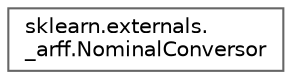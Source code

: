 digraph "Graphical Class Hierarchy"
{
 // LATEX_PDF_SIZE
  bgcolor="transparent";
  edge [fontname=Helvetica,fontsize=10,labelfontname=Helvetica,labelfontsize=10];
  node [fontname=Helvetica,fontsize=10,shape=box,height=0.2,width=0.4];
  rankdir="LR";
  Node0 [id="Node000000",label="sklearn.externals.\l_arff.NominalConversor",height=0.2,width=0.4,color="grey40", fillcolor="white", style="filled",URL="$d9/d2f/classsklearn_1_1externals_1_1__arff_1_1NominalConversor.html",tooltip=" "];
}
